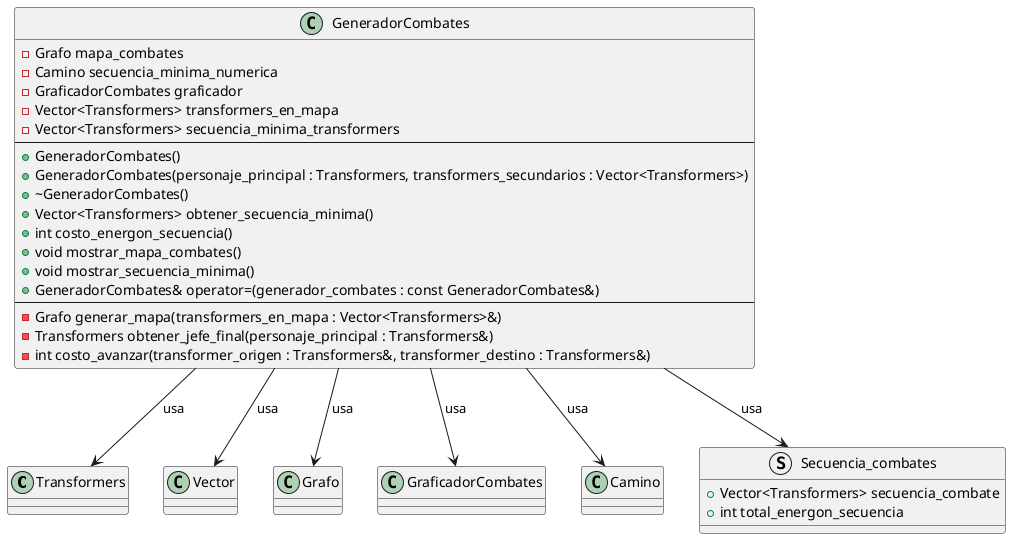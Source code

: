 @startuml
'https://plantuml.com/class-diagram

' Declaración de clases utilizadas
class Transformers
class Vector
class Grafo
class GraficadorCombates
class Camino

struct Secuencia_combates {
    + Vector<Transformers> secuencia_combate
    + int total_energon_secuencia
}

' Clase principal
class GeneradorCombates {
    - Grafo mapa_combates
    - Camino secuencia_minima_numerica
    - GraficadorCombates graficador
    - Vector<Transformers> transformers_en_mapa
    - Vector<Transformers> secuencia_minima_transformers
    ---
    + GeneradorCombates()
    + GeneradorCombates(personaje_principal : Transformers, transformers_secundarios : Vector<Transformers>)
    + ~GeneradorCombates()
    + Vector<Transformers> obtener_secuencia_minima()
    + int costo_energon_secuencia()
    + void mostrar_mapa_combates()
    + void mostrar_secuencia_minima()
    + GeneradorCombates& operator=(generador_combates : const GeneradorCombates&)
    ---
    - Grafo generar_mapa(transformers_en_mapa : Vector<Transformers>&)
    - Transformers obtener_jefe_final(personaje_principal : Transformers&)
    - int costo_avanzar(transformer_origen : Transformers&, transformer_destino : Transformers&)
}

' Relaciones
GeneradorCombates --> Transformers : "usa"
GeneradorCombates --> Vector : "usa"
GeneradorCombates --> Grafo : "usa"
GeneradorCombates --> GraficadorCombates : "usa"
GeneradorCombates --> Camino : "usa"
GeneradorCombates --> Secuencia_combates : "usa"

@enduml